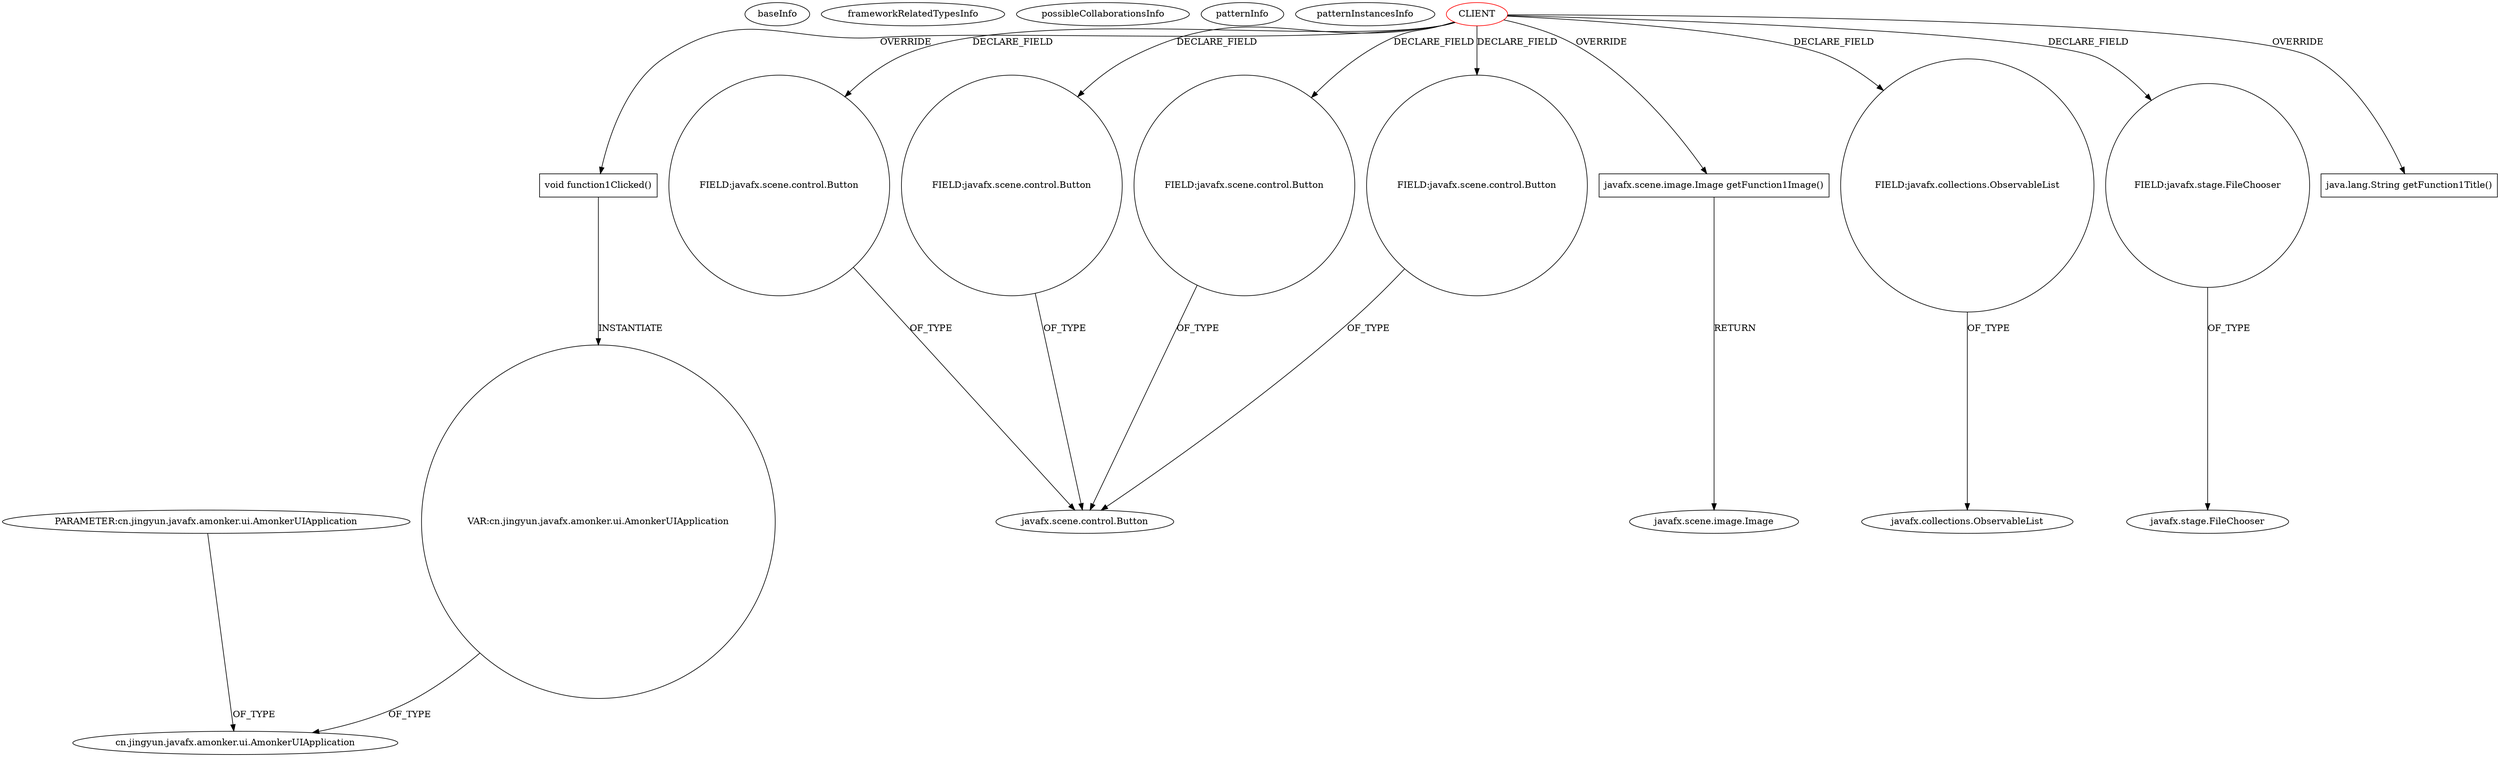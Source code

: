 digraph {
baseInfo[graphId=3992,category="pattern",isAnonymous=false,possibleRelation=false]
frameworkRelatedTypesInfo[]
possibleCollaborationsInfo[]
patternInfo[frequency=2.0,patternRootClient=0]
patternInstancesInfo[0="amonker-Trans~/amonker-Trans/Trans-master/src/cn/jingyun/trans/Project.java~Project~1849",1="amonker-Trans~/amonker-Trans/Trans-master/src/cn/jingyun/trans/MainPane.java~MainPane~1847"]
75[label="void function1Clicked()",vertexType="OVERRIDING_METHOD_DECLARATION",isFrameworkType=false,shape=box]
0[label="CLIENT",vertexType="ROOT_CLIENT_CLASS_DECLARATION",isFrameworkType=false,color=red]
12[label="FIELD:javafx.scene.control.Button",vertexType="FIELD_DECLARATION",isFrameworkType=false,shape=circle]
10[label="FIELD:javafx.scene.control.Button",vertexType="FIELD_DECLARATION",isFrameworkType=false,shape=circle]
22[label="FIELD:javafx.scene.control.Button",vertexType="FIELD_DECLARATION",isFrameworkType=false,shape=circle]
8[label="FIELD:javafx.scene.control.Button",vertexType="FIELD_DECLARATION",isFrameworkType=false,shape=circle]
83[label="javafx.scene.image.Image getFunction1Image()",vertexType="OVERRIDING_METHOD_DECLARATION",isFrameworkType=false,shape=box]
84[label="javafx.scene.image.Image",vertexType="FRAMEWORK_CLASS_TYPE",isFrameworkType=false]
32[label="FIELD:javafx.collections.ObservableList",vertexType="FIELD_DECLARATION",isFrameworkType=false,shape=circle]
33[label="javafx.collections.ObservableList",vertexType="FRAMEWORK_INTERFACE_TYPE",isFrameworkType=false]
26[label="FIELD:javafx.stage.FileChooser",vertexType="FIELD_DECLARATION",isFrameworkType=false,shape=circle]
82[label="java.lang.String getFunction1Title()",vertexType="OVERRIDING_METHOD_DECLARATION",isFrameworkType=false,shape=box]
9[label="javafx.scene.control.Button",vertexType="FRAMEWORK_CLASS_TYPE",isFrameworkType=false]
27[label="javafx.stage.FileChooser",vertexType="FRAMEWORK_CLASS_TYPE",isFrameworkType=false]
76[label="VAR:cn.jingyun.javafx.amonker.ui.AmonkerUIApplication",vertexType="VARIABLE_EXPRESION",isFrameworkType=false,shape=circle]
7[label="cn.jingyun.javafx.amonker.ui.AmonkerUIApplication",vertexType="FRAMEWORK_CLASS_TYPE",isFrameworkType=false]
89[label="PARAMETER:cn.jingyun.javafx.amonker.ui.AmonkerUIApplication",vertexType="PARAMETER_DECLARATION",isFrameworkType=false]
0->10[label="DECLARE_FIELD"]
10->9[label="OF_TYPE"]
32->33[label="OF_TYPE"]
0->83[label="OVERRIDE"]
0->75[label="OVERRIDE"]
8->9[label="OF_TYPE"]
0->22[label="DECLARE_FIELD"]
12->9[label="OF_TYPE"]
89->7[label="OF_TYPE"]
22->9[label="OF_TYPE"]
26->27[label="OF_TYPE"]
0->8[label="DECLARE_FIELD"]
0->82[label="OVERRIDE"]
76->7[label="OF_TYPE"]
0->12[label="DECLARE_FIELD"]
0->32[label="DECLARE_FIELD"]
0->26[label="DECLARE_FIELD"]
75->76[label="INSTANTIATE"]
83->84[label="RETURN"]
}
